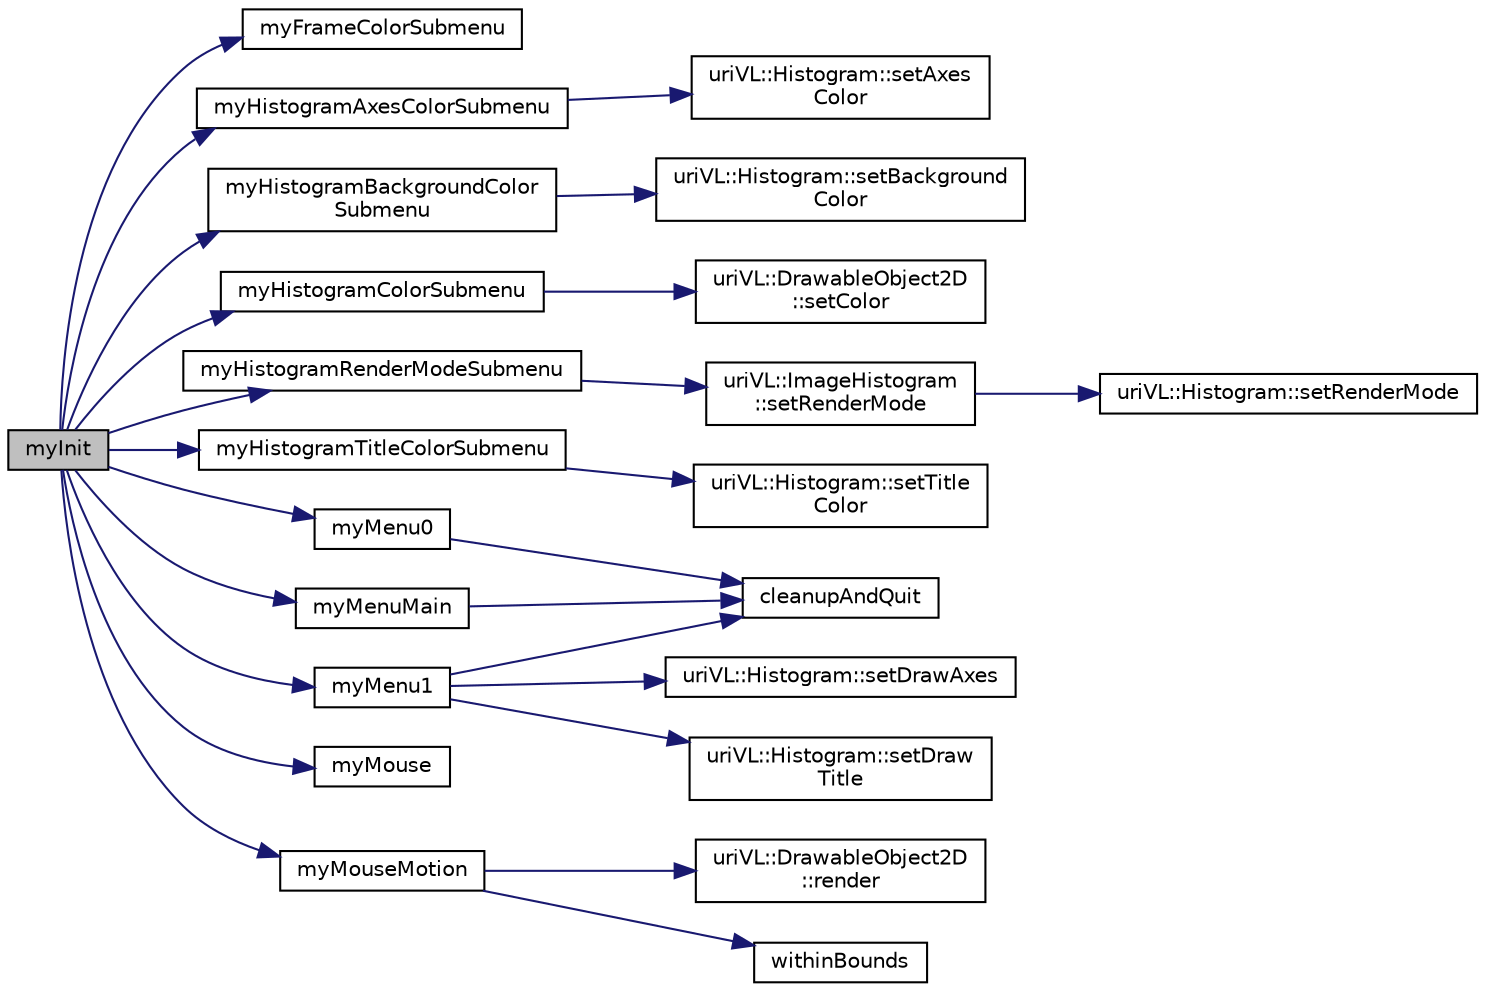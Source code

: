 digraph "myInit"
{
  edge [fontname="Helvetica",fontsize="10",labelfontname="Helvetica",labelfontsize="10"];
  node [fontname="Helvetica",fontsize="10",shape=record];
  rankdir="LR";
  Node1 [label="myInit",height=0.2,width=0.4,color="black", fillcolor="grey75", style="filled", fontcolor="black"];
  Node1 -> Node2 [color="midnightblue",fontsize="10",style="solid",fontname="Helvetica"];
  Node2 [label="myFrameColorSubmenu",height=0.2,width=0.4,color="black", fillcolor="white", style="filled",URL="$main__imageHistogram_8cpp.html#a09c846179d9171019aea2857205aa6c6"];
  Node1 -> Node3 [color="midnightblue",fontsize="10",style="solid",fontname="Helvetica"];
  Node3 [label="myHistogramAxesColorSubmenu",height=0.2,width=0.4,color="black", fillcolor="white", style="filled",URL="$main__imageHistogram_8cpp.html#a5c9b04899c4a4816c8be81499f2f7b56"];
  Node3 -> Node4 [color="midnightblue",fontsize="10",style="solid",fontname="Helvetica"];
  Node4 [label="uriVL::Histogram::setAxes\lColor",height=0.2,width=0.4,color="black", fillcolor="white", style="filled",URL="$classuriVL_1_1Histogram.html#a690dbcb92753264d6c5943782e5e6bb5",tooltip="Specifies the a color for the histogram&#39;s axes, when rendered. "];
  Node1 -> Node5 [color="midnightblue",fontsize="10",style="solid",fontname="Helvetica"];
  Node5 [label="myHistogramBackgroundColor\lSubmenu",height=0.2,width=0.4,color="black", fillcolor="white", style="filled",URL="$main__imageHistogram_8cpp.html#a3b49ef31d910d9ba6e343bb03aa9b102"];
  Node5 -> Node6 [color="midnightblue",fontsize="10",style="solid",fontname="Helvetica"];
  Node6 [label="uriVL::Histogram::setBackground\lColor",height=0.2,width=0.4,color="black", fillcolor="white", style="filled",URL="$classuriVL_1_1Histogram.html#ac652d18b34404b553662a1ad96081dbd",tooltip="Specifies the a color for the background of the histogram, when rendered. "];
  Node1 -> Node7 [color="midnightblue",fontsize="10",style="solid",fontname="Helvetica"];
  Node7 [label="myHistogramColorSubmenu",height=0.2,width=0.4,color="black", fillcolor="white", style="filled",URL="$main__imageHistogram_8cpp.html#a08a23b23b9a599e351dabc48558ab2e2"];
  Node7 -> Node8 [color="midnightblue",fontsize="10",style="solid",fontname="Helvetica"];
  Node8 [label="uriVL::DrawableObject2D\l::setColor",height=0.2,width=0.4,color="black", fillcolor="white", style="filled",URL="$classuriVL_1_1DrawableObject2D.html#a1b40f274066103a117470c82fdd35658",tooltip="Assigns a rendering color to the object (alpha is set to 1) "];
  Node1 -> Node9 [color="midnightblue",fontsize="10",style="solid",fontname="Helvetica"];
  Node9 [label="myHistogramRenderModeSubmenu",height=0.2,width=0.4,color="black", fillcolor="white", style="filled",URL="$main__imageHistogram_8cpp.html#a0d2db2fe354f559dc49b2d4bb8f86791"];
  Node9 -> Node10 [color="midnightblue",fontsize="10",style="solid",fontname="Helvetica"];
  Node10 [label="uriVL::ImageHistogram\l::setRenderMode",height=0.2,width=0.4,color="black", fillcolor="white", style="filled",URL="$classuriVL_1_1ImageHistogram.html#a773c666883add9db19666b5aa11511d7",tooltip="Defines the rendering mode for the image histogram. "];
  Node10 -> Node11 [color="midnightblue",fontsize="10",style="solid",fontname="Helvetica"];
  Node11 [label="uriVL::Histogram::setRenderMode",height=0.2,width=0.4,color="black", fillcolor="white", style="filled",URL="$classuriVL_1_1Histogram.html#a7d95a984bf21b47d7f1d43103d48c1a6",tooltip="Defines the rendering mode for the histogram. "];
  Node1 -> Node12 [color="midnightblue",fontsize="10",style="solid",fontname="Helvetica"];
  Node12 [label="myHistogramTitleColorSubmenu",height=0.2,width=0.4,color="black", fillcolor="white", style="filled",URL="$main__imageHistogram_8cpp.html#ac5d6d00a22b2dd2e75b2c83849e9d704"];
  Node12 -> Node13 [color="midnightblue",fontsize="10",style="solid",fontname="Helvetica"];
  Node13 [label="uriVL::Histogram::setTitle\lColor",height=0.2,width=0.4,color="black", fillcolor="white", style="filled",URL="$classuriVL_1_1Histogram.html#ac8fca0b3d91fc46e1c15dfddbd29ff8f",tooltip="Specifies the a color for the title of the histogram, when rendered. "];
  Node1 -> Node14 [color="midnightblue",fontsize="10",style="solid",fontname="Helvetica"];
  Node14 [label="myMenu0",height=0.2,width=0.4,color="black", fillcolor="white", style="filled",URL="$main__imageHistogram_8cpp.html#aa3bd712996df6a5272a6392b8d54d6b2"];
  Node14 -> Node15 [color="midnightblue",fontsize="10",style="solid",fontname="Helvetica"];
  Node15 [label="cleanupAndQuit",height=0.2,width=0.4,color="black", fillcolor="white", style="filled",URL="$main__imageHistogram_8cpp.html#ab5774c0c168c63ad4c75e9bf6f09e72b"];
  Node1 -> Node16 [color="midnightblue",fontsize="10",style="solid",fontname="Helvetica"];
  Node16 [label="myMenu1",height=0.2,width=0.4,color="black", fillcolor="white", style="filled",URL="$main__imageHistogram_8cpp.html#ac20ee506cb0074ea48fdb732bdfdc012"];
  Node16 -> Node15 [color="midnightblue",fontsize="10",style="solid",fontname="Helvetica"];
  Node16 -> Node17 [color="midnightblue",fontsize="10",style="solid",fontname="Helvetica"];
  Node17 [label="uriVL::Histogram::setDrawAxes",height=0.2,width=0.4,color="black", fillcolor="white", style="filled",URL="$classuriVL_1_1Histogram.html#a9fff535e808ab47633a324de01e112b1",tooltip="Called to tell whether or not to draw axes when rendering the histogram. "];
  Node16 -> Node18 [color="midnightblue",fontsize="10",style="solid",fontname="Helvetica"];
  Node18 [label="uriVL::Histogram::setDraw\lTitle",height=0.2,width=0.4,color="black", fillcolor="white", style="filled",URL="$classuriVL_1_1Histogram.html#a2b6300741ac71488949bf0c9ae523c91",tooltip="Called to tell whether or not to draw a title when rendering the histogram. "];
  Node1 -> Node19 [color="midnightblue",fontsize="10",style="solid",fontname="Helvetica"];
  Node19 [label="myMenuMain",height=0.2,width=0.4,color="black", fillcolor="white", style="filled",URL="$main__imageHistogram_8cpp.html#ad44c5d08dc2726f625bb6346f05c118d"];
  Node19 -> Node15 [color="midnightblue",fontsize="10",style="solid",fontname="Helvetica"];
  Node1 -> Node20 [color="midnightblue",fontsize="10",style="solid",fontname="Helvetica"];
  Node20 [label="myMouse",height=0.2,width=0.4,color="black", fillcolor="white", style="filled",URL="$main__imageHistogram_8cpp.html#a9bc4be0bf730d5bb02788a3969a9cdfa"];
  Node1 -> Node21 [color="midnightblue",fontsize="10",style="solid",fontname="Helvetica"];
  Node21 [label="myMouseMotion",height=0.2,width=0.4,color="black", fillcolor="white", style="filled",URL="$main__imageHistogram_8cpp.html#aa62ecf967615bb39c1efb43fc59a9d65"];
  Node21 -> Node22 [color="midnightblue",fontsize="10",style="solid",fontname="Helvetica"];
  Node22 [label="uriVL::DrawableObject2D\l::render",height=0.2,width=0.4,color="black", fillcolor="white", style="filled",URL="$classuriVL_1_1DrawableObject2D.html#ac8e503cfade891e7ac2a25467cb7d24a",tooltip="Renders the object at the default depth and (0, 0) location. "];
  Node21 -> Node23 [color="midnightblue",fontsize="10",style="solid",fontname="Helvetica"];
  Node23 [label="withinBounds",height=0.2,width=0.4,color="black", fillcolor="white", style="filled",URL="$main__imageHistogram_8cpp.html#aed6e92f2f0191984fa9829e99a69dff0"];
}
